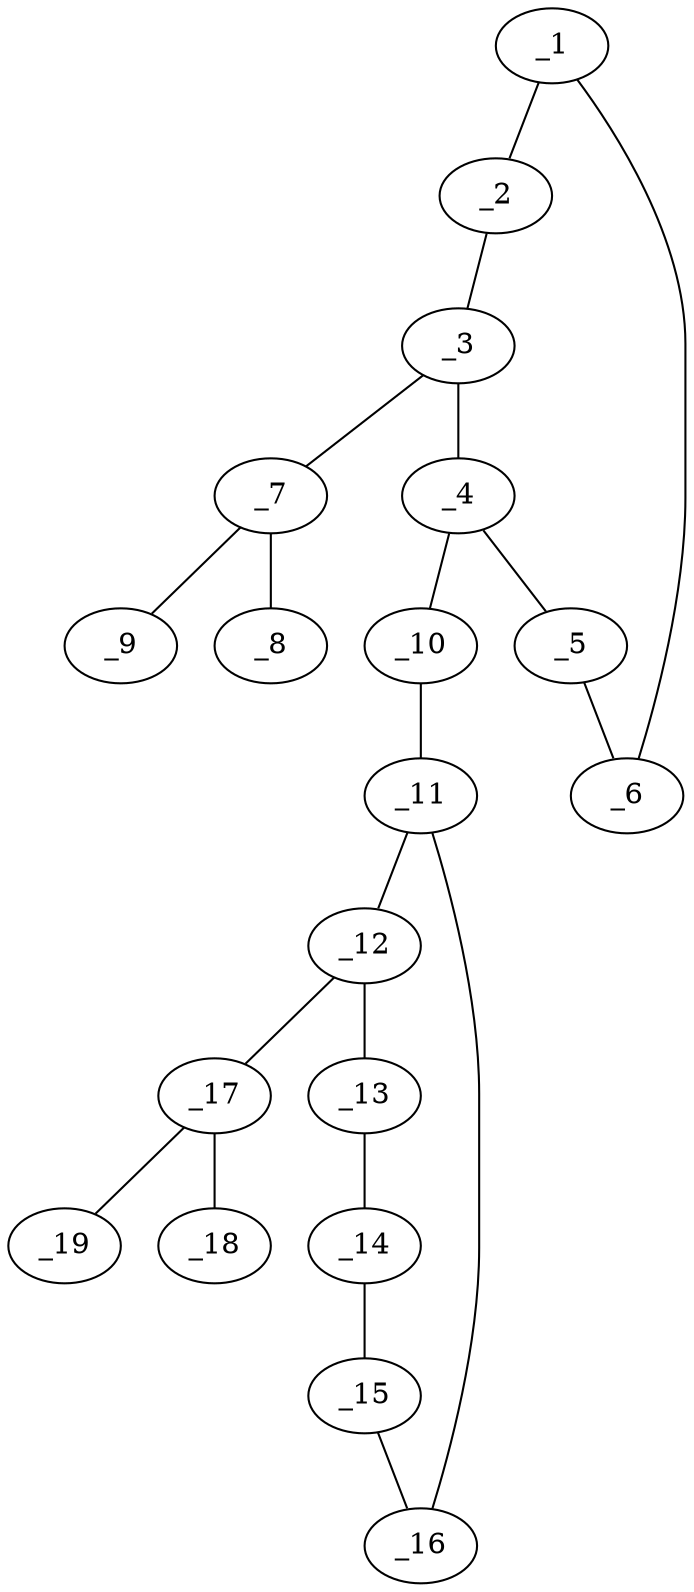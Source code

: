 graph molid629273 {
	_1	 [charge=0,
		chem=1,
		symbol="C  ",
		x="4.5981",
		y="-3"];
	_2	 [charge=0,
		chem=1,
		symbol="C  ",
		x="3.732",
		y="-2.5"];
	_1 -- _2	 [valence=1];
	_6	 [charge=0,
		chem=1,
		symbol="C  ",
		x="5.4641",
		y="-2.5"];
	_1 -- _6	 [valence=2];
	_3	 [charge=0,
		chem=1,
		symbol="C  ",
		x="3.7321",
		y="-1.5"];
	_2 -- _3	 [valence=2];
	_4	 [charge=0,
		chem=1,
		symbol="C  ",
		x="4.5981",
		y="-1"];
	_3 -- _4	 [valence=1];
	_7	 [charge=1,
		chem=4,
		symbol="N  ",
		x="2.866",
		y="-1"];
	_3 -- _7	 [valence=1];
	_5	 [charge=0,
		chem=1,
		symbol="C  ",
		x="5.4641",
		y="-1.5"];
	_4 -- _5	 [valence=2];
	_10	 [charge=0,
		chem=5,
		symbol="S  ",
		x="4.5981",
		y=0];
	_4 -- _10	 [valence=1];
	_5 -- _6	 [valence=1];
	_8	 [charge=0,
		chem=2,
		symbol="O  ",
		x=2,
		y="-1.5"];
	_7 -- _8	 [valence=2];
	_9	 [charge="-1",
		chem=2,
		symbol="O  ",
		x="2.866",
		y=0];
	_7 -- _9	 [valence=1];
	_11	 [charge=0,
		chem=1,
		symbol="C  ",
		x="5.4641",
		y="0.5"];
	_10 -- _11	 [valence=1];
	_12	 [charge=0,
		chem=1,
		symbol="C  ",
		x="5.4641",
		y="1.5"];
	_11 -- _12	 [valence=1];
	_16	 [charge=0,
		chem=1,
		symbol="C  ",
		x="6.3301",
		y=0];
	_11 -- _16	 [valence=2];
	_13	 [charge=0,
		chem=1,
		symbol="C  ",
		x="6.3301",
		y=2];
	_12 -- _13	 [valence=2];
	_17	 [charge=1,
		chem=4,
		symbol="N  ",
		x="4.5981",
		y=2];
	_12 -- _17	 [valence=1];
	_14	 [charge=0,
		chem=1,
		symbol="C  ",
		x="7.1962",
		y="1.5"];
	_13 -- _14	 [valence=1];
	_15	 [charge=0,
		chem=1,
		symbol="C  ",
		x="7.1962",
		y="0.5"];
	_14 -- _15	 [valence=2];
	_15 -- _16	 [valence=1];
	_18	 [charge=0,
		chem=2,
		symbol="O  ",
		x="4.5981",
		y=3];
	_17 -- _18	 [valence=2];
	_19	 [charge="-1",
		chem=2,
		symbol="O  ",
		x="3.7321",
		y="1.5"];
	_17 -- _19	 [valence=1];
}
